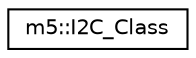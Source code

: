 digraph "Graphical Class Hierarchy"
{
 // LATEX_PDF_SIZE
  edge [fontname="Helvetica",fontsize="10",labelfontname="Helvetica",labelfontsize="10"];
  node [fontname="Helvetica",fontsize="10",shape=record];
  rankdir="LR";
  Node0 [label="m5::I2C_Class",height=0.2,width=0.4,color="black", fillcolor="white", style="filled",URL="$classm5_1_1I2C__Class.html",tooltip=" "];
}
